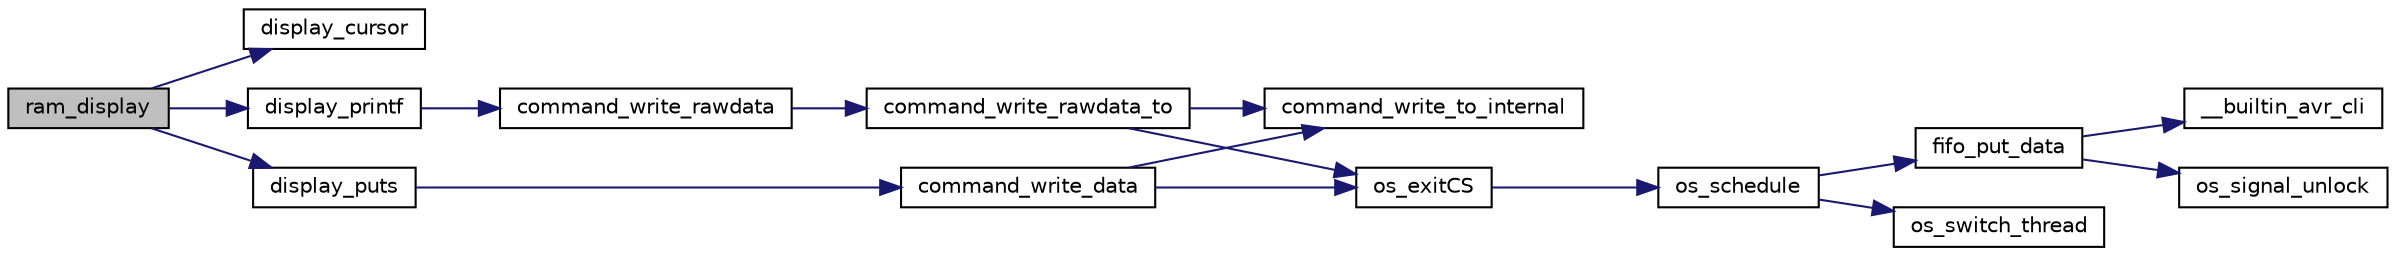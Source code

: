 digraph G
{
  edge [fontname="Helvetica",fontsize="10",labelfontname="Helvetica",labelfontsize="10"];
  node [fontname="Helvetica",fontsize="10",shape=record];
  rankdir="LR";
  Node1 [label="ram_display",height=0.2,width=0.4,color="black", fillcolor="grey75", style="filled" fontcolor="black"];
  Node1 -> Node2 [color="midnightblue",fontsize="10",style="solid",fontname="Helvetica"];
  Node2 [label="display_cursor",height=0.2,width=0.4,color="black", fillcolor="white", style="filled",URL="$display_8h.html#ad5109335e4419b07f4d9f73db290f2eb"];
  Node1 -> Node3 [color="midnightblue",fontsize="10",style="solid",fontname="Helvetica"];
  Node3 [label="display_printf",height=0.2,width=0.4,color="black", fillcolor="white", style="filled",URL="$display_8h.html#a3b34665813cc31ce81d141e4f67162d2"];
  Node3 -> Node4 [color="midnightblue",fontsize="10",style="solid",fontname="Helvetica"];
  Node4 [label="command_write_rawdata",height=0.2,width=0.4,color="black", fillcolor="white", style="filled",URL="$command_8c.html#a1497433f9f7384b363203b7bfd3bfe28"];
  Node4 -> Node5 [color="midnightblue",fontsize="10",style="solid",fontname="Helvetica"];
  Node5 [label="command_write_rawdata_to",height=0.2,width=0.4,color="black", fillcolor="white", style="filled",URL="$command_8c.html#ad1ce17d9fe0aaf21a33d52de4e10af0f"];
  Node5 -> Node6 [color="midnightblue",fontsize="10",style="solid",fontname="Helvetica"];
  Node6 [label="command_write_to_internal",height=0.2,width=0.4,color="black", fillcolor="white", style="filled",URL="$command_8c.html#a428cf92e37fc9bbc0ffc48912c3022ac"];
  Node5 -> Node7 [color="midnightblue",fontsize="10",style="solid",fontname="Helvetica"];
  Node7 [label="os_exitCS",height=0.2,width=0.4,color="black", fillcolor="white", style="filled",URL="$os__thread_8h.html#a146cd9b383b02d8e5424e2de5bfdf7e1"];
  Node7 -> Node8 [color="midnightblue",fontsize="10",style="solid",fontname="Helvetica"];
  Node8 [label="os_schedule",height=0.2,width=0.4,color="black", fillcolor="white", style="filled",URL="$os__scheduler_8h.html#aaf0ea29568109bcdfb1d527f223accad"];
  Node8 -> Node9 [color="midnightblue",fontsize="10",style="solid",fontname="Helvetica"];
  Node9 [label="fifo_put_data",height=0.2,width=0.4,color="black", fillcolor="white", style="filled",URL="$fifo_8c.html#a7b3f9ad457273c9717bff49113c84250"];
  Node9 -> Node10 [color="midnightblue",fontsize="10",style="solid",fontname="Helvetica"];
  Node10 [label="__builtin_avr_cli",height=0.2,width=0.4,color="black", fillcolor="white", style="filled",URL="$builtins_8h.html#a41590bd57be6a89c1b9bcafe523207f2",tooltip="Disables all interrupts by clearing the global interrupt mask."];
  Node9 -> Node11 [color="midnightblue",fontsize="10",style="solid",fontname="Helvetica"];
  Node11 [label="os_signal_unlock",height=0.2,width=0.4,color="black", fillcolor="white", style="filled",URL="$os__thread__pc_8c.html#aa0b166109be9754de9b8b863b8d197c7"];
  Node8 -> Node12 [color="midnightblue",fontsize="10",style="solid",fontname="Helvetica"];
  Node12 [label="os_switch_thread",height=0.2,width=0.4,color="black", fillcolor="white", style="filled",URL="$os__thread_8h.html#afa82438e9832609bc5ffbddad166e1b7"];
  Node1 -> Node13 [color="midnightblue",fontsize="10",style="solid",fontname="Helvetica"];
  Node13 [label="display_puts",height=0.2,width=0.4,color="black", fillcolor="white", style="filled",URL="$display_8h.html#ac5ba4c9512c407150e76ef8b97910271"];
  Node13 -> Node14 [color="midnightblue",fontsize="10",style="solid",fontname="Helvetica"];
  Node14 [label="command_write_data",height=0.2,width=0.4,color="black", fillcolor="white", style="filled",URL="$command_8c.html#aef266284aebb772b9592228ed9019469"];
  Node14 -> Node6 [color="midnightblue",fontsize="10",style="solid",fontname="Helvetica"];
  Node14 -> Node7 [color="midnightblue",fontsize="10",style="solid",fontname="Helvetica"];
}
